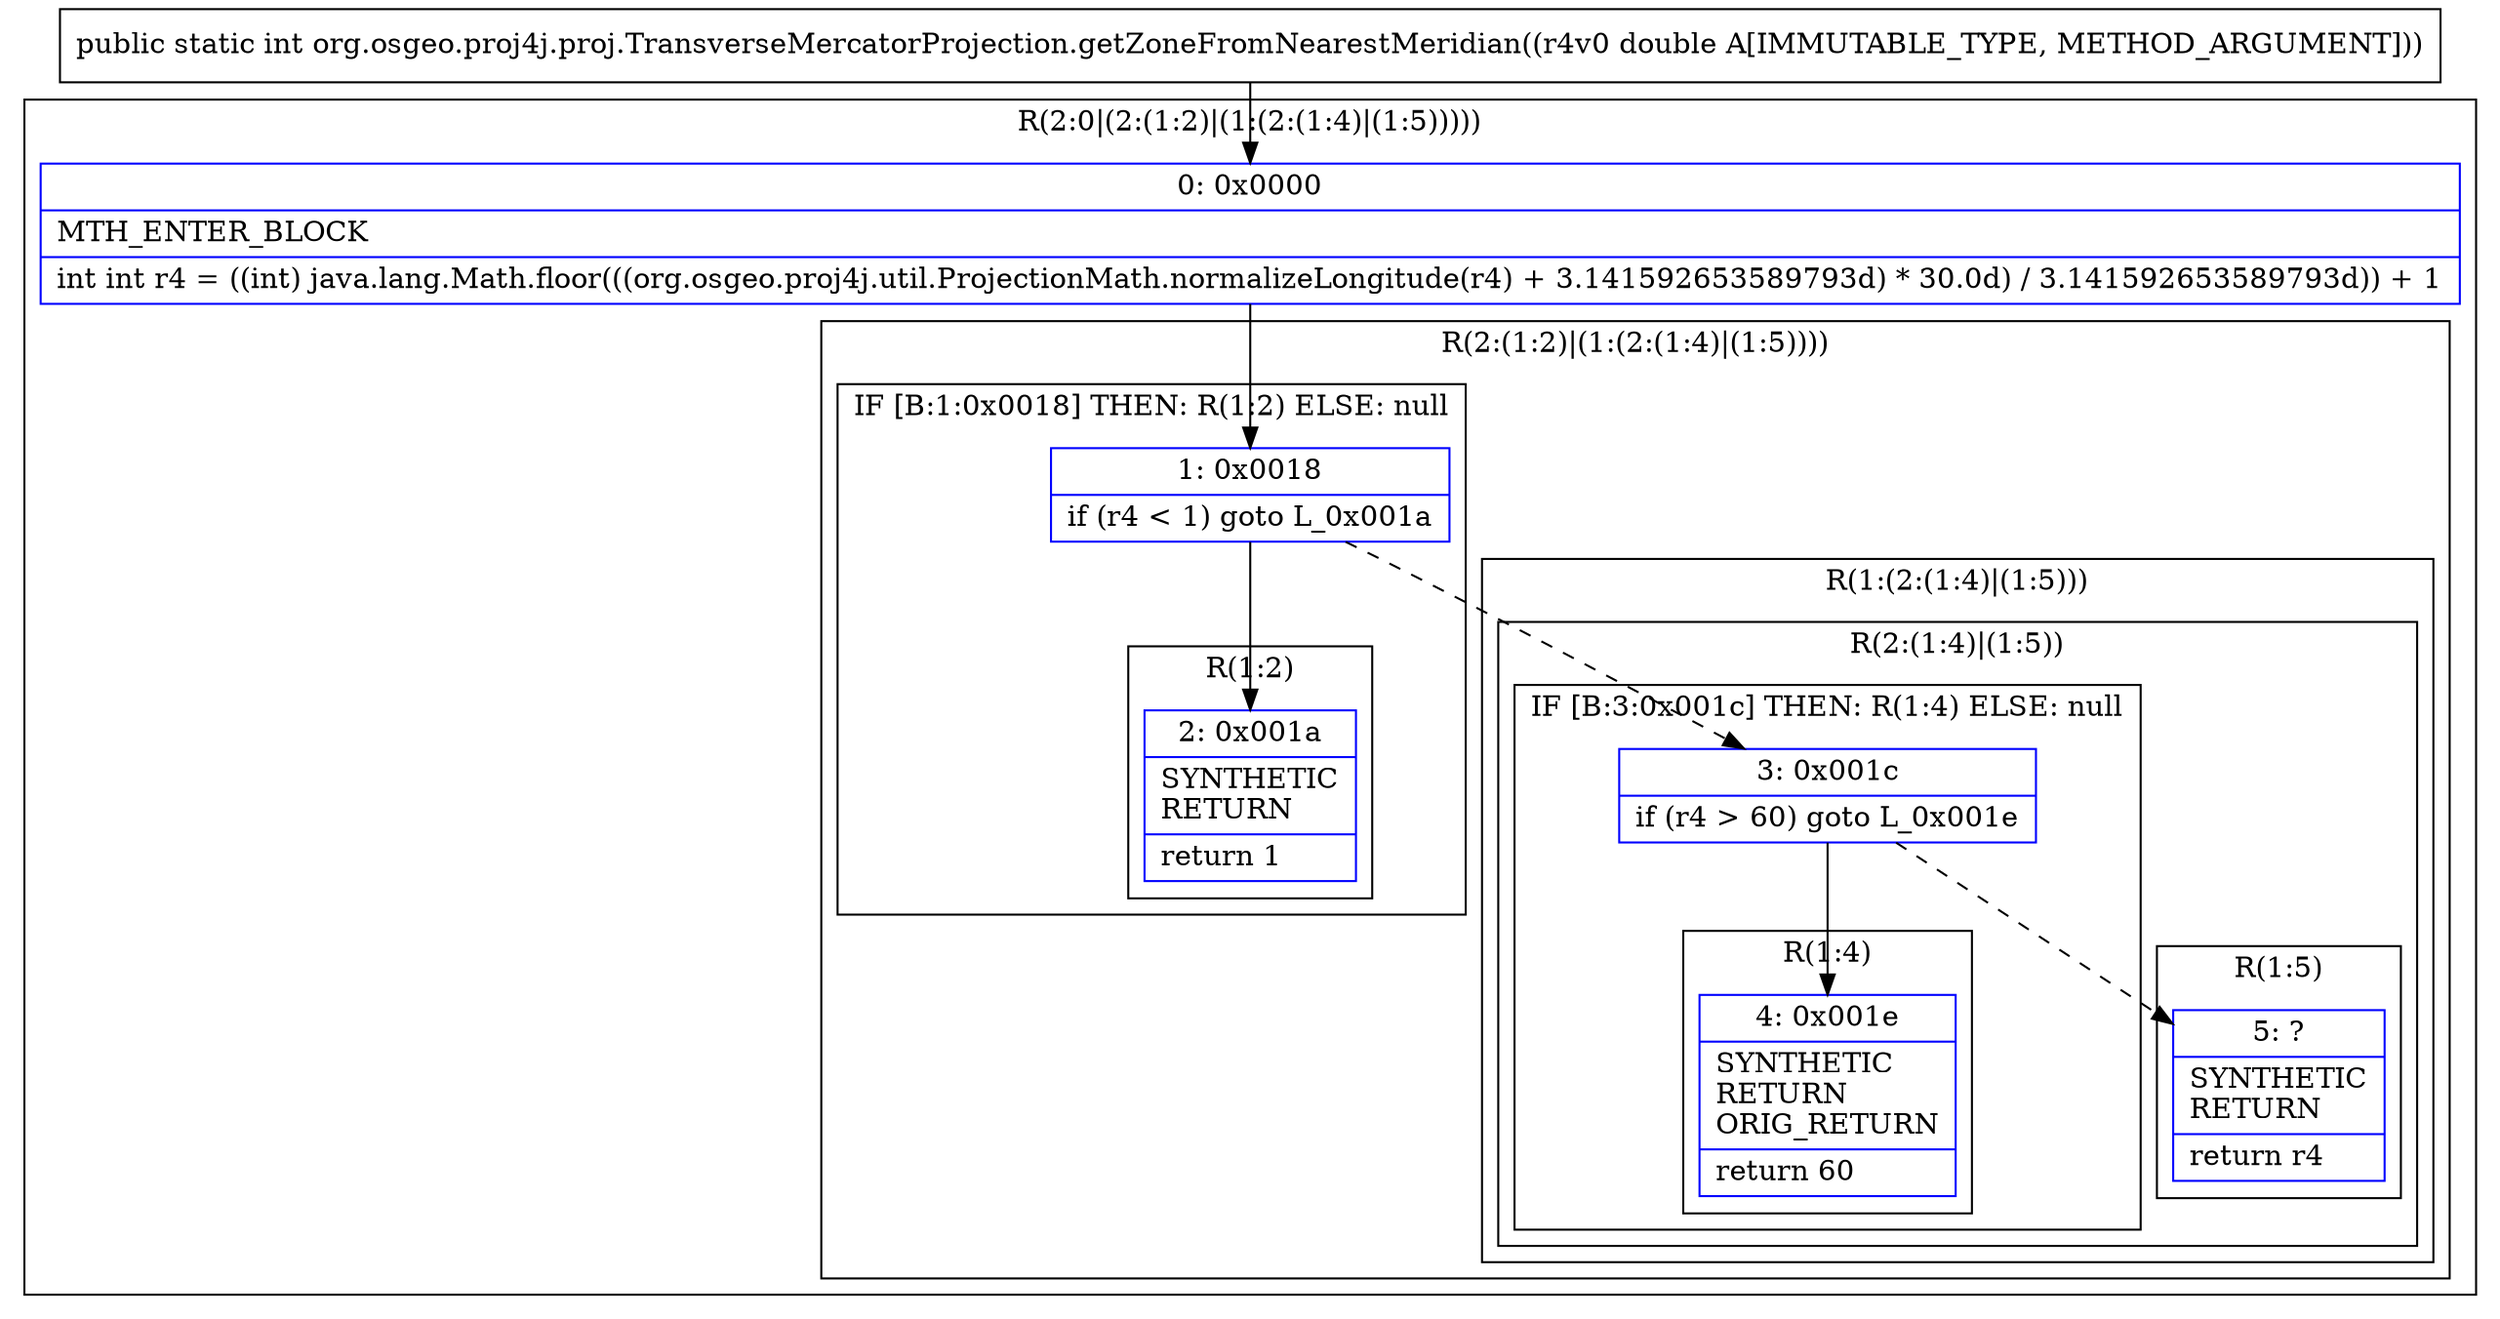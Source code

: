 digraph "CFG fororg.osgeo.proj4j.proj.TransverseMercatorProjection.getZoneFromNearestMeridian(D)I" {
subgraph cluster_Region_712498604 {
label = "R(2:0|(2:(1:2)|(1:(2:(1:4)|(1:5)))))";
node [shape=record,color=blue];
Node_0 [shape=record,label="{0\:\ 0x0000|MTH_ENTER_BLOCK\l|int int r4 = ((int) java.lang.Math.floor(((org.osgeo.proj4j.util.ProjectionMath.normalizeLongitude(r4) + 3.141592653589793d) * 30.0d) \/ 3.141592653589793d)) + 1\l}"];
subgraph cluster_Region_604686508 {
label = "R(2:(1:2)|(1:(2:(1:4)|(1:5))))";
node [shape=record,color=blue];
subgraph cluster_IfRegion_134934318 {
label = "IF [B:1:0x0018] THEN: R(1:2) ELSE: null";
node [shape=record,color=blue];
Node_1 [shape=record,label="{1\:\ 0x0018|if (r4 \< 1) goto L_0x001a\l}"];
subgraph cluster_Region_1563829167 {
label = "R(1:2)";
node [shape=record,color=blue];
Node_2 [shape=record,label="{2\:\ 0x001a|SYNTHETIC\lRETURN\l|return 1\l}"];
}
}
subgraph cluster_Region_796916573 {
label = "R(1:(2:(1:4)|(1:5)))";
node [shape=record,color=blue];
subgraph cluster_Region_1151464944 {
label = "R(2:(1:4)|(1:5))";
node [shape=record,color=blue];
subgraph cluster_IfRegion_1089612622 {
label = "IF [B:3:0x001c] THEN: R(1:4) ELSE: null";
node [shape=record,color=blue];
Node_3 [shape=record,label="{3\:\ 0x001c|if (r4 \> 60) goto L_0x001e\l}"];
subgraph cluster_Region_916195936 {
label = "R(1:4)";
node [shape=record,color=blue];
Node_4 [shape=record,label="{4\:\ 0x001e|SYNTHETIC\lRETURN\lORIG_RETURN\l|return 60\l}"];
}
}
subgraph cluster_Region_935239474 {
label = "R(1:5)";
node [shape=record,color=blue];
Node_5 [shape=record,label="{5\:\ ?|SYNTHETIC\lRETURN\l|return r4\l}"];
}
}
}
}
}
MethodNode[shape=record,label="{public static int org.osgeo.proj4j.proj.TransverseMercatorProjection.getZoneFromNearestMeridian((r4v0 double A[IMMUTABLE_TYPE, METHOD_ARGUMENT])) }"];
MethodNode -> Node_0;
Node_0 -> Node_1;
Node_1 -> Node_2;
Node_1 -> Node_3[style=dashed];
Node_3 -> Node_4;
Node_3 -> Node_5[style=dashed];
}


